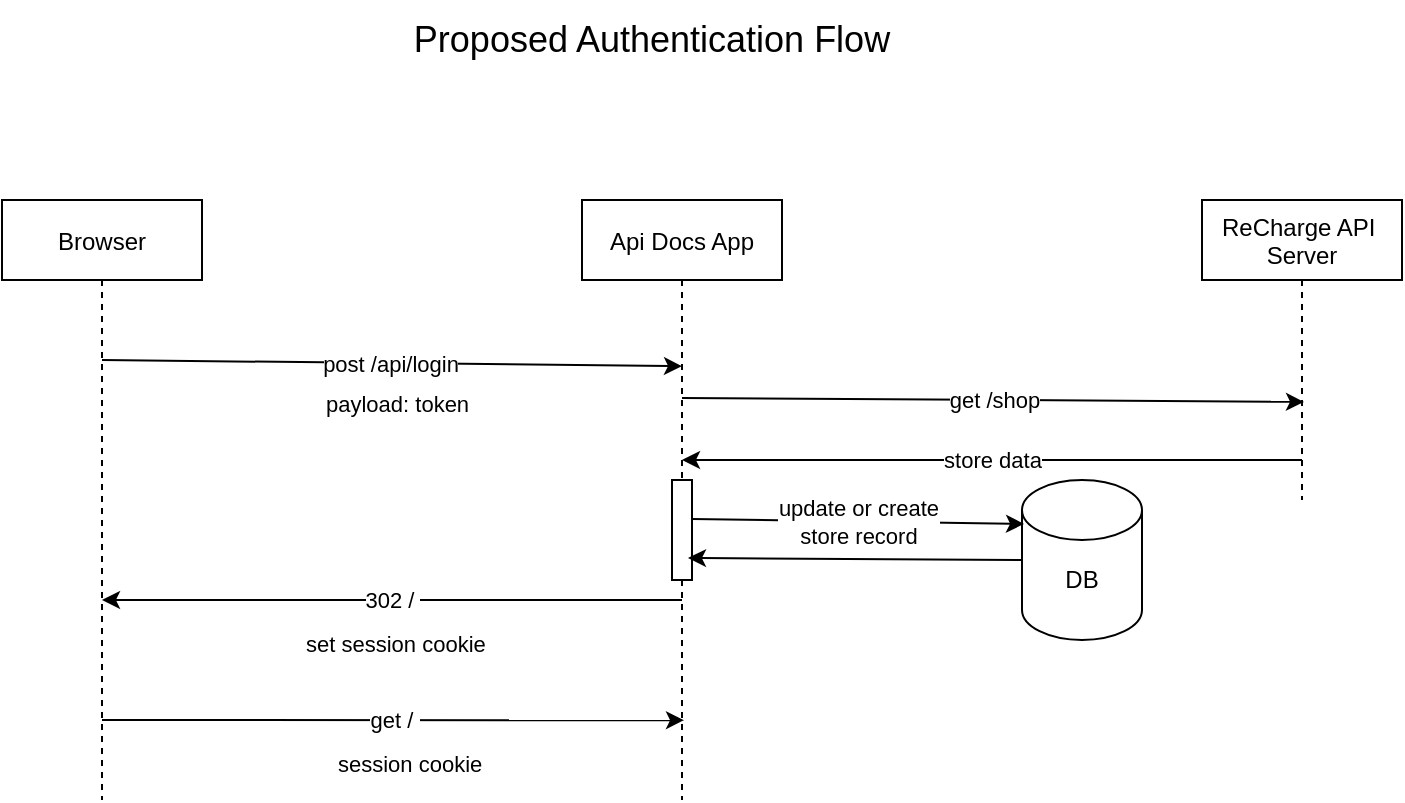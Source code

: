 <mxfile version="14.8.2" type="github">
  <diagram id="kgpKYQtTHZ0yAKxKKP6v" name="Page-1">
    <mxGraphModel dx="1662" dy="762" grid="1" gridSize="10" guides="1" tooltips="1" connect="1" arrows="1" fold="1" page="1" pageScale="1" pageWidth="850" pageHeight="1100" math="0" shadow="0">
      <root>
        <mxCell id="0" />
        <mxCell id="1" parent="0" />
        <mxCell id="3nuBFxr9cyL0pnOWT2aG-1" value="Api Docs App" style="shape=umlLifeline;perimeter=lifelinePerimeter;container=1;collapsible=0;recursiveResize=0;rounded=0;shadow=0;strokeWidth=1;" parent="1" vertex="1">
          <mxGeometry x="390" y="140" width="100" height="300" as="geometry" />
        </mxCell>
        <mxCell id="3nuBFxr9cyL0pnOWT2aG-5" value="ReCharge API &#xa;Server" style="shape=umlLifeline;perimeter=lifelinePerimeter;container=1;collapsible=0;recursiveResize=0;rounded=0;shadow=0;strokeWidth=1;" parent="1" vertex="1">
          <mxGeometry x="700" y="140" width="100" height="150" as="geometry" />
        </mxCell>
        <mxCell id="cPcHKRKm8nas2TuGx9sg-1" value="&lt;font style=&quot;font-size: 18px&quot;&gt;Proposed Authentication Flow&lt;/font&gt;" style="text;html=1;strokeColor=none;fillColor=none;align=center;verticalAlign=middle;whiteSpace=wrap;rounded=0;" parent="1" vertex="1">
          <mxGeometry x="240" y="40" width="370" height="40" as="geometry" />
        </mxCell>
        <mxCell id="cPcHKRKm8nas2TuGx9sg-3" value="Browser" style="shape=umlLifeline;perimeter=lifelinePerimeter;container=1;collapsible=0;recursiveResize=0;rounded=0;shadow=0;strokeWidth=1;" parent="1" vertex="1">
          <mxGeometry x="100" y="140" width="100" height="300" as="geometry" />
        </mxCell>
        <mxCell id="JtZRYGH_A45XdKd5bMPg-1" value="" style="endArrow=classic;html=1;entryX=0.51;entryY=0.867;entryDx=0;entryDy=0;entryPerimeter=0;" parent="cPcHKRKm8nas2TuGx9sg-3" target="3nuBFxr9cyL0pnOWT2aG-1" edge="1">
          <mxGeometry relative="1" as="geometry">
            <mxPoint x="50" y="260" as="sourcePoint" />
            <mxPoint x="210" y="260" as="targetPoint" />
          </mxGeometry>
        </mxCell>
        <mxCell id="JtZRYGH_A45XdKd5bMPg-2" value="get /&amp;nbsp;" style="edgeLabel;resizable=0;html=1;align=center;verticalAlign=middle;" parent="JtZRYGH_A45XdKd5bMPg-1" connectable="0" vertex="1">
          <mxGeometry relative="1" as="geometry" />
        </mxCell>
        <mxCell id="JtZRYGH_A45XdKd5bMPg-3" value="session cookie" style="edgeLabel;resizable=0;html=1;align=left;verticalAlign=bottom;" parent="JtZRYGH_A45XdKd5bMPg-1" connectable="0" vertex="1">
          <mxGeometry x="-1" relative="1" as="geometry">
            <mxPoint x="116" y="30" as="offset" />
          </mxGeometry>
        </mxCell>
        <mxCell id="cPcHKRKm8nas2TuGx9sg-7" value="" style="endArrow=classic;html=1;entryX=0.5;entryY=0.277;entryDx=0;entryDy=0;entryPerimeter=0;" parent="1" target="3nuBFxr9cyL0pnOWT2aG-1" edge="1">
          <mxGeometry relative="1" as="geometry">
            <mxPoint x="150" y="220" as="sourcePoint" />
            <mxPoint x="310" y="220" as="targetPoint" />
          </mxGeometry>
        </mxCell>
        <mxCell id="cPcHKRKm8nas2TuGx9sg-8" value="post /api/login" style="edgeLabel;resizable=0;html=1;align=center;verticalAlign=middle;" parent="cPcHKRKm8nas2TuGx9sg-7" connectable="0" vertex="1">
          <mxGeometry relative="1" as="geometry">
            <mxPoint x="-1" as="offset" />
          </mxGeometry>
        </mxCell>
        <mxCell id="cPcHKRKm8nas2TuGx9sg-9" value="payload: token" style="edgeLabel;resizable=0;html=1;align=left;verticalAlign=bottom;" parent="cPcHKRKm8nas2TuGx9sg-7" connectable="0" vertex="1">
          <mxGeometry x="-1" relative="1" as="geometry">
            <mxPoint x="110" y="30" as="offset" />
          </mxGeometry>
        </mxCell>
        <mxCell id="cPcHKRKm8nas2TuGx9sg-10" value="" style="endArrow=classic;html=1;exitX=0.5;exitY=0.33;exitDx=0;exitDy=0;exitPerimeter=0;entryX=0.51;entryY=0.673;entryDx=0;entryDy=0;entryPerimeter=0;" parent="1" source="3nuBFxr9cyL0pnOWT2aG-1" target="3nuBFxr9cyL0pnOWT2aG-5" edge="1">
          <mxGeometry relative="1" as="geometry">
            <mxPoint x="460" y="240" as="sourcePoint" />
            <mxPoint x="747" y="243" as="targetPoint" />
          </mxGeometry>
        </mxCell>
        <mxCell id="cPcHKRKm8nas2TuGx9sg-11" value="get /shop" style="edgeLabel;resizable=0;html=1;align=center;verticalAlign=middle;" parent="cPcHKRKm8nas2TuGx9sg-10" connectable="0" vertex="1">
          <mxGeometry relative="1" as="geometry" />
        </mxCell>
        <mxCell id="cPcHKRKm8nas2TuGx9sg-12" value="" style="endArrow=classic;html=1;" parent="1" edge="1">
          <mxGeometry relative="1" as="geometry">
            <mxPoint x="750" y="270" as="sourcePoint" />
            <mxPoint x="440" y="270" as="targetPoint" />
          </mxGeometry>
        </mxCell>
        <mxCell id="cPcHKRKm8nas2TuGx9sg-13" value="store data" style="edgeLabel;resizable=0;html=1;align=center;verticalAlign=middle;" parent="cPcHKRKm8nas2TuGx9sg-12" connectable="0" vertex="1">
          <mxGeometry relative="1" as="geometry" />
        </mxCell>
        <mxCell id="cPcHKRKm8nas2TuGx9sg-15" value="" style="rounded=0;whiteSpace=wrap;html=1;" parent="1" vertex="1">
          <mxGeometry x="435" y="280" width="10" height="50" as="geometry" />
        </mxCell>
        <mxCell id="cPcHKRKm8nas2TuGx9sg-16" value="" style="endArrow=classic;html=1;" parent="1" target="cPcHKRKm8nas2TuGx9sg-3" edge="1">
          <mxGeometry relative="1" as="geometry">
            <mxPoint x="440" y="340" as="sourcePoint" />
            <mxPoint x="280" y="340" as="targetPoint" />
          </mxGeometry>
        </mxCell>
        <mxCell id="cPcHKRKm8nas2TuGx9sg-17" value="302 /&amp;nbsp;" style="edgeLabel;resizable=0;html=1;align=center;verticalAlign=middle;" parent="cPcHKRKm8nas2TuGx9sg-16" connectable="0" vertex="1">
          <mxGeometry relative="1" as="geometry">
            <mxPoint as="offset" />
          </mxGeometry>
        </mxCell>
        <mxCell id="cPcHKRKm8nas2TuGx9sg-18" value="set session cookie" style="edgeLabel;resizable=0;html=1;align=left;verticalAlign=bottom;" parent="cPcHKRKm8nas2TuGx9sg-16" connectable="0" vertex="1">
          <mxGeometry x="-1" relative="1" as="geometry">
            <mxPoint x="-190" y="30" as="offset" />
          </mxGeometry>
        </mxCell>
        <mxCell id="cPcHKRKm8nas2TuGx9sg-22" value="" style="shape=cylinder3;whiteSpace=wrap;html=1;boundedLbl=1;backgroundOutline=1;size=15;" parent="1" vertex="1">
          <mxGeometry x="610" y="280" width="60" height="80" as="geometry" />
        </mxCell>
        <mxCell id="cPcHKRKm8nas2TuGx9sg-23" value="DB" style="text;html=1;strokeColor=none;fillColor=none;align=center;verticalAlign=middle;whiteSpace=wrap;rounded=0;" parent="1" vertex="1">
          <mxGeometry x="620" y="320" width="40" height="20" as="geometry" />
        </mxCell>
        <mxCell id="cPcHKRKm8nas2TuGx9sg-24" value="" style="endArrow=classic;html=1;entryX=0.017;entryY=0.275;entryDx=0;entryDy=0;entryPerimeter=0;" parent="1" target="cPcHKRKm8nas2TuGx9sg-22" edge="1">
          <mxGeometry relative="1" as="geometry">
            <mxPoint x="445" y="299.5" as="sourcePoint" />
            <mxPoint x="545" y="299.5" as="targetPoint" />
          </mxGeometry>
        </mxCell>
        <mxCell id="cPcHKRKm8nas2TuGx9sg-25" value="update or create&lt;br&gt;store record" style="edgeLabel;resizable=0;html=1;align=center;verticalAlign=middle;" parent="cPcHKRKm8nas2TuGx9sg-24" connectable="0" vertex="1">
          <mxGeometry relative="1" as="geometry" />
        </mxCell>
        <mxCell id="cPcHKRKm8nas2TuGx9sg-26" value="" style="endArrow=classic;html=1;exitX=0;exitY=0.5;exitDx=0;exitDy=0;exitPerimeter=0;" parent="1" source="cPcHKRKm8nas2TuGx9sg-22" edge="1">
          <mxGeometry width="50" height="50" relative="1" as="geometry">
            <mxPoint x="603" y="320" as="sourcePoint" />
            <mxPoint x="443" y="319" as="targetPoint" />
          </mxGeometry>
        </mxCell>
      </root>
    </mxGraphModel>
  </diagram>
</mxfile>
